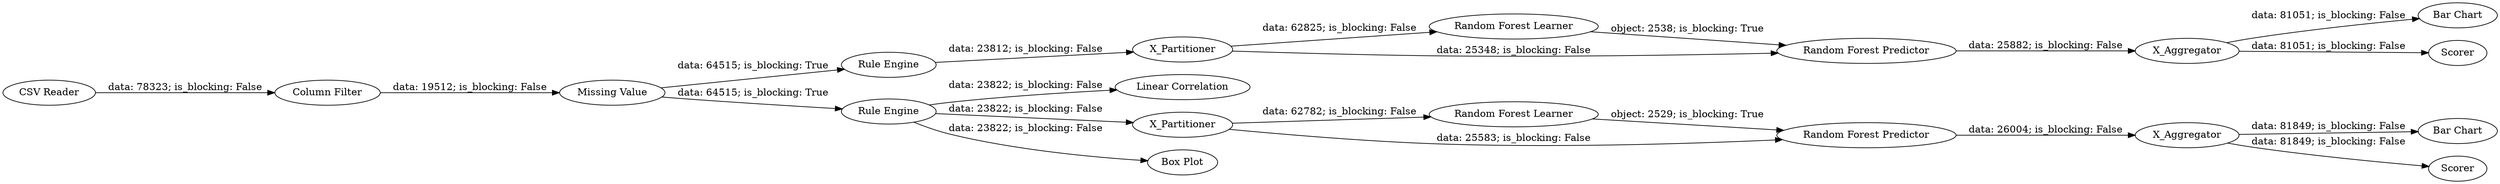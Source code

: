 digraph {
	"-54673528229417304_21" [label=X_Aggregator]
	"-54673528229417304_32" [label=X_Aggregator]
	"-54673528229417304_23" [label="Bar Chart"]
	"-54673528229417304_22" [label=Scorer]
	"-54673528229417304_25" [label="Linear Correlation"]
	"-54673528229417304_30" [label="Random Forest Learner"]
	"-54673528229417304_28" [label=X_Partitioner]
	"-54673528229417304_31" [label="Random Forest Predictor"]
	"-54673528229417304_34" [label="Bar Chart"]
	"-54673528229417304_27" [label="Rule Engine"]
	"-54673528229417304_18" [label=X_Partitioner]
	"-54673528229417304_14" [label="CSV Reader"]
	"-54673528229417304_19" [label="Random Forest Learner"]
	"-54673528229417304_15" [label="Column Filter"]
	"-54673528229417304_24" [label="Box Plot"]
	"-54673528229417304_16" [label="Missing Value"]
	"-54673528229417304_20" [label="Random Forest Predictor"]
	"-54673528229417304_17" [label="Rule Engine"]
	"-54673528229417304_33" [label=Scorer]
	"-54673528229417304_31" -> "-54673528229417304_32" [label="data: 25882; is_blocking: False"]
	"-54673528229417304_16" -> "-54673528229417304_27" [label="data: 64515; is_blocking: True"]
	"-54673528229417304_32" -> "-54673528229417304_33" [label="data: 81051; is_blocking: False"]
	"-54673528229417304_16" -> "-54673528229417304_17" [label="data: 64515; is_blocking: True"]
	"-54673528229417304_17" -> "-54673528229417304_24" [label="data: 23822; is_blocking: False"]
	"-54673528229417304_21" -> "-54673528229417304_22" [label="data: 81849; is_blocking: False"]
	"-54673528229417304_30" -> "-54673528229417304_31" [label="object: 2538; is_blocking: True"]
	"-54673528229417304_17" -> "-54673528229417304_25" [label="data: 23822; is_blocking: False"]
	"-54673528229417304_28" -> "-54673528229417304_31" [label="data: 25348; is_blocking: False"]
	"-54673528229417304_14" -> "-54673528229417304_15" [label="data: 78323; is_blocking: False"]
	"-54673528229417304_27" -> "-54673528229417304_28" [label="data: 23812; is_blocking: False"]
	"-54673528229417304_21" -> "-54673528229417304_23" [label="data: 81849; is_blocking: False"]
	"-54673528229417304_20" -> "-54673528229417304_21" [label="data: 26004; is_blocking: False"]
	"-54673528229417304_15" -> "-54673528229417304_16" [label="data: 19512; is_blocking: False"]
	"-54673528229417304_18" -> "-54673528229417304_20" [label="data: 25583; is_blocking: False"]
	"-54673528229417304_19" -> "-54673528229417304_20" [label="object: 2529; is_blocking: True"]
	"-54673528229417304_32" -> "-54673528229417304_34" [label="data: 81051; is_blocking: False"]
	"-54673528229417304_17" -> "-54673528229417304_18" [label="data: 23822; is_blocking: False"]
	"-54673528229417304_28" -> "-54673528229417304_30" [label="data: 62825; is_blocking: False"]
	"-54673528229417304_18" -> "-54673528229417304_19" [label="data: 62782; is_blocking: False"]
	rankdir=LR
}
